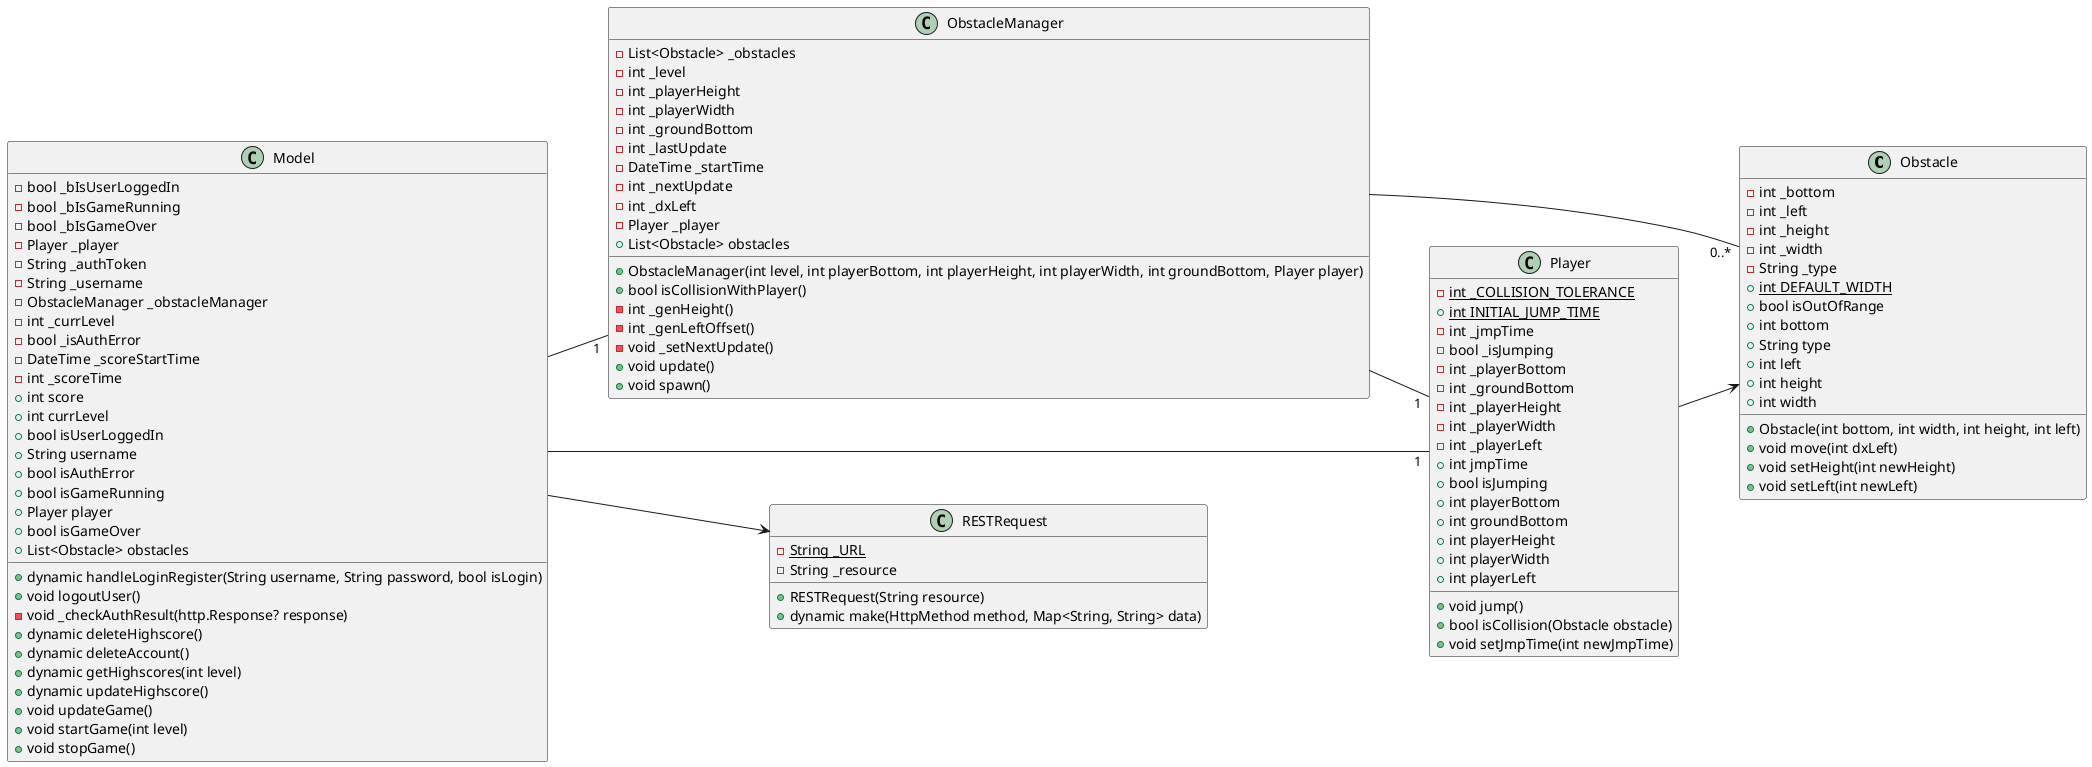 @startuml

left to right direction

class "Obstacle" {
  -int _bottom
  -int _left
  -int _height
  -int _width
  -String _type
  {static} +int DEFAULT_WIDTH
  +bool isOutOfRange
  +int bottom
  +String type
  +int left
  +int height
  +int width
  +Obstacle(int bottom, int width, int height, int left)
  +void move(int dxLeft)
  +void setHeight(int newHeight)
  +void setLeft(int newLeft)
}

class "ObstacleManager" {
  -List<Obstacle> _obstacles
  -int _level
  -int _playerHeight
  -int _playerWidth
  -int _groundBottom
  -int _lastUpdate
  -DateTime _startTime
  -int _nextUpdate
  -int _dxLeft
  -Player _player
  +List<Obstacle> obstacles
  +ObstacleManager(int level, int playerBottom, int playerHeight, int playerWidth, int groundBottom, Player player)
  +bool isCollisionWithPlayer()
  -int _genHeight()
  -int _genLeftOffset()
  -void _setNextUpdate()
  +void update()
  +void spawn()
}

"ObstacleManager" -- "1" "Player"
"ObstacleManager" -- "0..*" "Obstacle"

class "Player" {
  {static} -int _COLLISION_TOLERANCE
  {static} +int INITIAL_JUMP_TIME
  -int _jmpTime
  -bool _isJumping
  -int _playerBottom
  -int _groundBottom
  -int _playerHeight
  -int _playerWidth
  -int _playerLeft
  +int jmpTime
  +bool isJumping
  +int playerBottom
  +int groundBottom
  +int playerHeight
  +int playerWidth
  +int playerLeft
  +void jump()
  +bool isCollision(Obstacle obstacle)
  +void setJmpTime(int newJmpTime)
}

"Player" --> "Obstacle"

class "RESTRequest" {
  {static} -String _URL
  -String _resource
  +RESTRequest(String resource)
  +dynamic make(HttpMethod method, Map<String, String> data)
}

class "Model" {
  -bool _bIsUserLoggedIn
  -bool _bIsGameRunning
  -bool _bIsGameOver
  -Player _player
  -String _authToken
  -String _username
  -ObstacleManager _obstacleManager
  -int _currLevel
  -bool _isAuthError
  -DateTime _scoreStartTime
  -int _scoreTime
  +int score
  +int currLevel
  +bool isUserLoggedIn
  +String username
  +bool isAuthError
  +bool isGameRunning
  +Player player
  +bool isGameOver
  +List<Obstacle> obstacles
  +dynamic handleLoginRegister(String username, String password, bool isLogin)
  +void logoutUser()
  -void _checkAuthResult(http.Response? response)
  +dynamic deleteHighscore()
  +dynamic deleteAccount()
  +dynamic getHighscores(int level)
  +dynamic updateHighscore()
  +void updateGame()
  +void startGame(int level)
  +void stopGame()
}

"Model" -- "1" "Player"
"Model" -- "1" "ObstacleManager"
"Model" --> "RESTRequest"

@enduml